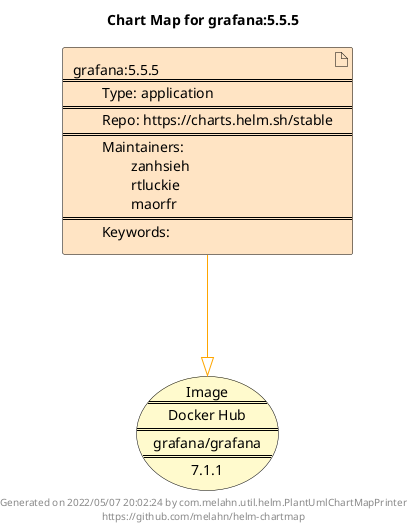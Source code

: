 @startuml
skinparam linetype ortho
skinparam backgroundColor white
skinparam usecaseBorderColor black
skinparam usecaseArrowColor LightSlateGray
skinparam artifactBorderColor black
skinparam artifactArrowColor LightSlateGray

title Chart Map for grafana:5.5.5

'There is one referenced Helm Chart
artifact "grafana:5.5.5\n====\n\tType: application\n====\n\tRepo: https://charts.helm.sh/stable\n====\n\tMaintainers: \n\t\tzanhsieh\n\t\trtluckie\n\t\tmaorfr\n====\n\tKeywords: " as grafana_5_5_5 #Bisque

'There is one referenced Docker Image
usecase "Image\n====\nDocker Hub\n====\ngrafana/grafana\n====\n7.1.1" as grafana_grafana_7_1_1 #LemonChiffon

'Chart Dependencies
grafana_5_5_5--[#orange]-|>grafana_grafana_7_1_1

center footer Generated on 2022/05/07 20:02:24 by com.melahn.util.helm.PlantUmlChartMapPrinter\nhttps://github.com/melahn/helm-chartmap
@enduml
